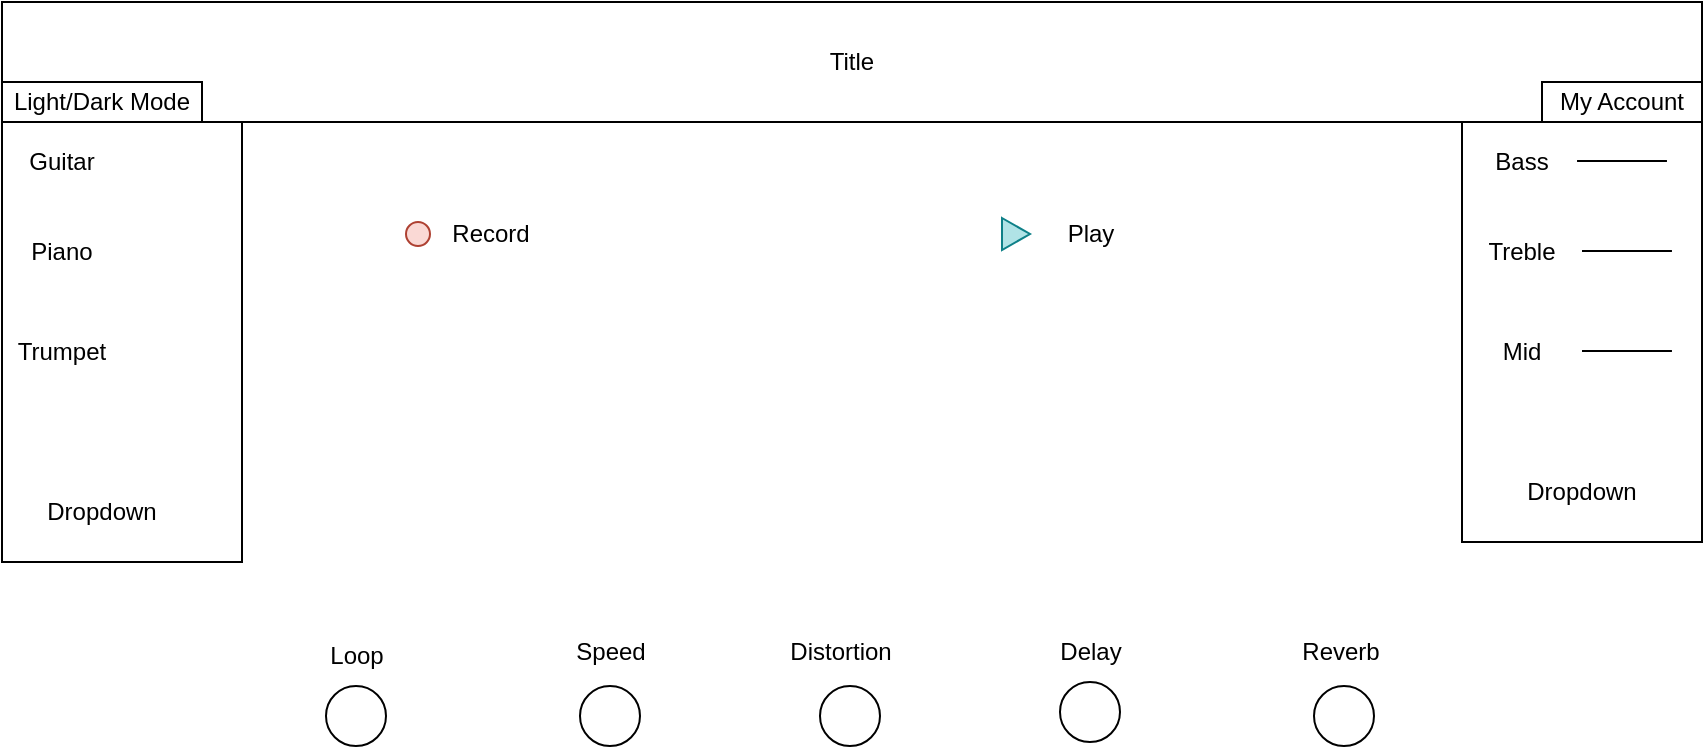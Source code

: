<mxfile version="25.0.3">
  <diagram name="Page-1" id="4bhsFalbv0jxJElesire">
    <mxGraphModel dx="1434" dy="738" grid="1" gridSize="10" guides="1" tooltips="1" connect="1" arrows="1" fold="1" page="1" pageScale="1" pageWidth="850" pageHeight="1100" math="0" shadow="0">
      <root>
        <mxCell id="0" />
        <mxCell id="1" parent="0" />
        <mxCell id="nZLA5djoOpEZxizHSnG1-1" value="Title" style="rounded=0;whiteSpace=wrap;html=1;" vertex="1" parent="1">
          <mxGeometry width="850" height="60" as="geometry" />
        </mxCell>
        <mxCell id="nZLA5djoOpEZxizHSnG1-2" value="My Account" style="rounded=0;whiteSpace=wrap;html=1;" vertex="1" parent="1">
          <mxGeometry x="770" y="40" width="80" height="20" as="geometry" />
        </mxCell>
        <mxCell id="nZLA5djoOpEZxizHSnG1-3" value="Light/Dark Mode" style="rounded=0;whiteSpace=wrap;html=1;" vertex="1" parent="1">
          <mxGeometry y="40" width="100" height="20" as="geometry" />
        </mxCell>
        <mxCell id="nZLA5djoOpEZxizHSnG1-13" value="" style="rounded=0;whiteSpace=wrap;html=1;" vertex="1" parent="1">
          <mxGeometry x="730" y="60" width="120" height="210" as="geometry" />
        </mxCell>
        <mxCell id="nZLA5djoOpEZxizHSnG1-14" value="Bass" style="text;html=1;align=center;verticalAlign=middle;whiteSpace=wrap;rounded=0;" vertex="1" parent="1">
          <mxGeometry x="730" y="70" width="60" height="20" as="geometry" />
        </mxCell>
        <mxCell id="nZLA5djoOpEZxizHSnG1-15" value="Treble" style="text;html=1;align=center;verticalAlign=middle;whiteSpace=wrap;rounded=0;" vertex="1" parent="1">
          <mxGeometry x="730" y="110" width="60" height="30" as="geometry" />
        </mxCell>
        <mxCell id="nZLA5djoOpEZxizHSnG1-16" value="Mid" style="text;html=1;align=center;verticalAlign=middle;whiteSpace=wrap;rounded=0;" vertex="1" parent="1">
          <mxGeometry x="730" y="160" width="60" height="30" as="geometry" />
        </mxCell>
        <mxCell id="nZLA5djoOpEZxizHSnG1-17" value="" style="endArrow=none;html=1;rounded=0;entryX=0.833;entryY=0.143;entryDx=0;entryDy=0;entryPerimeter=0;" edge="1" parent="1">
          <mxGeometry width="50" height="50" relative="1" as="geometry">
            <mxPoint x="787.52" y="79.5" as="sourcePoint" />
            <mxPoint x="832.48" y="79.53" as="targetPoint" />
          </mxGeometry>
        </mxCell>
        <mxCell id="nZLA5djoOpEZxizHSnG1-18" value="" style="endArrow=none;html=1;rounded=0;entryX=0.833;entryY=0.143;entryDx=0;entryDy=0;entryPerimeter=0;" edge="1" parent="1">
          <mxGeometry width="50" height="50" relative="1" as="geometry">
            <mxPoint x="790" y="124.5" as="sourcePoint" />
            <mxPoint x="834.96" y="124.53" as="targetPoint" />
          </mxGeometry>
        </mxCell>
        <mxCell id="nZLA5djoOpEZxizHSnG1-19" value="" style="endArrow=none;html=1;rounded=0;entryX=0.833;entryY=0.143;entryDx=0;entryDy=0;entryPerimeter=0;" edge="1" parent="1">
          <mxGeometry width="50" height="50" relative="1" as="geometry">
            <mxPoint x="790" y="174.5" as="sourcePoint" />
            <mxPoint x="834.96" y="174.53" as="targetPoint" />
          </mxGeometry>
        </mxCell>
        <mxCell id="nZLA5djoOpEZxizHSnG1-20" value="Dropdown" style="text;html=1;align=center;verticalAlign=middle;whiteSpace=wrap;rounded=0;" vertex="1" parent="1">
          <mxGeometry x="760" y="230" width="60" height="30" as="geometry" />
        </mxCell>
        <mxCell id="nZLA5djoOpEZxizHSnG1-22" value="" style="shape=image;verticalLabelPosition=bottom;labelBackgroundColor=default;verticalAlign=top;aspect=fixed;imageAspect=0;image=http://www.piano-keyboard-guide.com/wp-content/uploads/2015/05/piano_keyboard_template-1024x233.png;" vertex="1" parent="1">
          <mxGeometry x="163" y="170" width="524" height="119.23" as="geometry" />
        </mxCell>
        <mxCell id="nZLA5djoOpEZxizHSnG1-23" value="" style="rounded=0;whiteSpace=wrap;html=1;" vertex="1" parent="1">
          <mxGeometry y="60" width="120" height="220" as="geometry" />
        </mxCell>
        <mxCell id="nZLA5djoOpEZxizHSnG1-24" value="Dropdown" style="text;html=1;align=center;verticalAlign=middle;whiteSpace=wrap;rounded=0;" vertex="1" parent="1">
          <mxGeometry x="20" y="240" width="60" height="30" as="geometry" />
        </mxCell>
        <mxCell id="nZLA5djoOpEZxizHSnG1-25" value="Guitar" style="text;html=1;align=center;verticalAlign=middle;whiteSpace=wrap;rounded=0;" vertex="1" parent="1">
          <mxGeometry y="65" width="60" height="30" as="geometry" />
        </mxCell>
        <mxCell id="nZLA5djoOpEZxizHSnG1-26" value="Piano" style="text;html=1;align=center;verticalAlign=middle;whiteSpace=wrap;rounded=0;" vertex="1" parent="1">
          <mxGeometry y="110" width="60" height="30" as="geometry" />
        </mxCell>
        <mxCell id="nZLA5djoOpEZxizHSnG1-27" value="Trumpet" style="text;html=1;align=center;verticalAlign=middle;whiteSpace=wrap;rounded=0;" vertex="1" parent="1">
          <mxGeometry y="160" width="60" height="30" as="geometry" />
        </mxCell>
        <mxCell id="nZLA5djoOpEZxizHSnG1-29" value="" style="ellipse;whiteSpace=wrap;html=1;aspect=fixed;" vertex="1" parent="1">
          <mxGeometry x="162" y="342" width="30" height="30" as="geometry" />
        </mxCell>
        <mxCell id="nZLA5djoOpEZxizHSnG1-30" value="" style="ellipse;whiteSpace=wrap;html=1;aspect=fixed;" vertex="1" parent="1">
          <mxGeometry x="656" y="342" width="30" height="30" as="geometry" />
        </mxCell>
        <mxCell id="nZLA5djoOpEZxizHSnG1-31" value="" style="ellipse;whiteSpace=wrap;html=1;aspect=fixed;" vertex="1" parent="1">
          <mxGeometry x="289" y="342" width="30" height="30" as="geometry" />
        </mxCell>
        <mxCell id="nZLA5djoOpEZxizHSnG1-32" value="Loop" style="text;html=1;align=center;verticalAlign=middle;resizable=0;points=[];autosize=1;strokeColor=none;fillColor=none;" vertex="1" parent="1">
          <mxGeometry x="152" y="312" width="50" height="30" as="geometry" />
        </mxCell>
        <mxCell id="nZLA5djoOpEZxizHSnG1-33" value="Reverb" style="text;html=1;align=center;verticalAlign=middle;resizable=0;points=[];autosize=1;strokeColor=none;fillColor=none;" vertex="1" parent="1">
          <mxGeometry x="639" y="310" width="60" height="30" as="geometry" />
        </mxCell>
        <mxCell id="nZLA5djoOpEZxizHSnG1-34" value="Speed" style="text;html=1;align=center;verticalAlign=middle;resizable=0;points=[];autosize=1;strokeColor=none;fillColor=none;" vertex="1" parent="1">
          <mxGeometry x="274" y="310" width="60" height="30" as="geometry" />
        </mxCell>
        <mxCell id="nZLA5djoOpEZxizHSnG1-35" value="" style="ellipse;whiteSpace=wrap;html=1;aspect=fixed;" vertex="1" parent="1">
          <mxGeometry x="409" y="342" width="30" height="30" as="geometry" />
        </mxCell>
        <mxCell id="nZLA5djoOpEZxizHSnG1-36" value="Distortion" style="text;html=1;align=center;verticalAlign=middle;resizable=0;points=[];autosize=1;strokeColor=none;fillColor=none;" vertex="1" parent="1">
          <mxGeometry x="384" y="310" width="70" height="30" as="geometry" />
        </mxCell>
        <mxCell id="nZLA5djoOpEZxizHSnG1-37" value="" style="ellipse;whiteSpace=wrap;html=1;aspect=fixed;" vertex="1" parent="1">
          <mxGeometry x="529" y="340" width="30" height="30" as="geometry" />
        </mxCell>
        <mxCell id="nZLA5djoOpEZxizHSnG1-38" value="Delay" style="text;html=1;align=center;verticalAlign=middle;resizable=0;points=[];autosize=1;strokeColor=none;fillColor=none;" vertex="1" parent="1">
          <mxGeometry x="519" y="310" width="50" height="30" as="geometry" />
        </mxCell>
        <mxCell id="nZLA5djoOpEZxizHSnG1-39" value="" style="ellipse;whiteSpace=wrap;html=1;aspect=fixed;fillColor=#fad9d5;strokeColor=#ae4132;" vertex="1" parent="1">
          <mxGeometry x="202" y="110" width="12" height="12" as="geometry" />
        </mxCell>
        <mxCell id="nZLA5djoOpEZxizHSnG1-40" value="Record" style="text;html=1;align=center;verticalAlign=middle;resizable=0;points=[];autosize=1;strokeColor=none;fillColor=none;" vertex="1" parent="1">
          <mxGeometry x="214" y="101" width="60" height="30" as="geometry" />
        </mxCell>
        <mxCell id="nZLA5djoOpEZxizHSnG1-41" value="" style="triangle;whiteSpace=wrap;html=1;fillColor=#b0e3e6;strokeColor=#0e8088;" vertex="1" parent="1">
          <mxGeometry x="500" y="108" width="14" height="16" as="geometry" />
        </mxCell>
        <mxCell id="nZLA5djoOpEZxizHSnG1-42" value="Play" style="text;html=1;align=center;verticalAlign=middle;resizable=0;points=[];autosize=1;strokeColor=none;fillColor=none;" vertex="1" parent="1">
          <mxGeometry x="519" y="101" width="50" height="30" as="geometry" />
        </mxCell>
      </root>
    </mxGraphModel>
  </diagram>
</mxfile>
